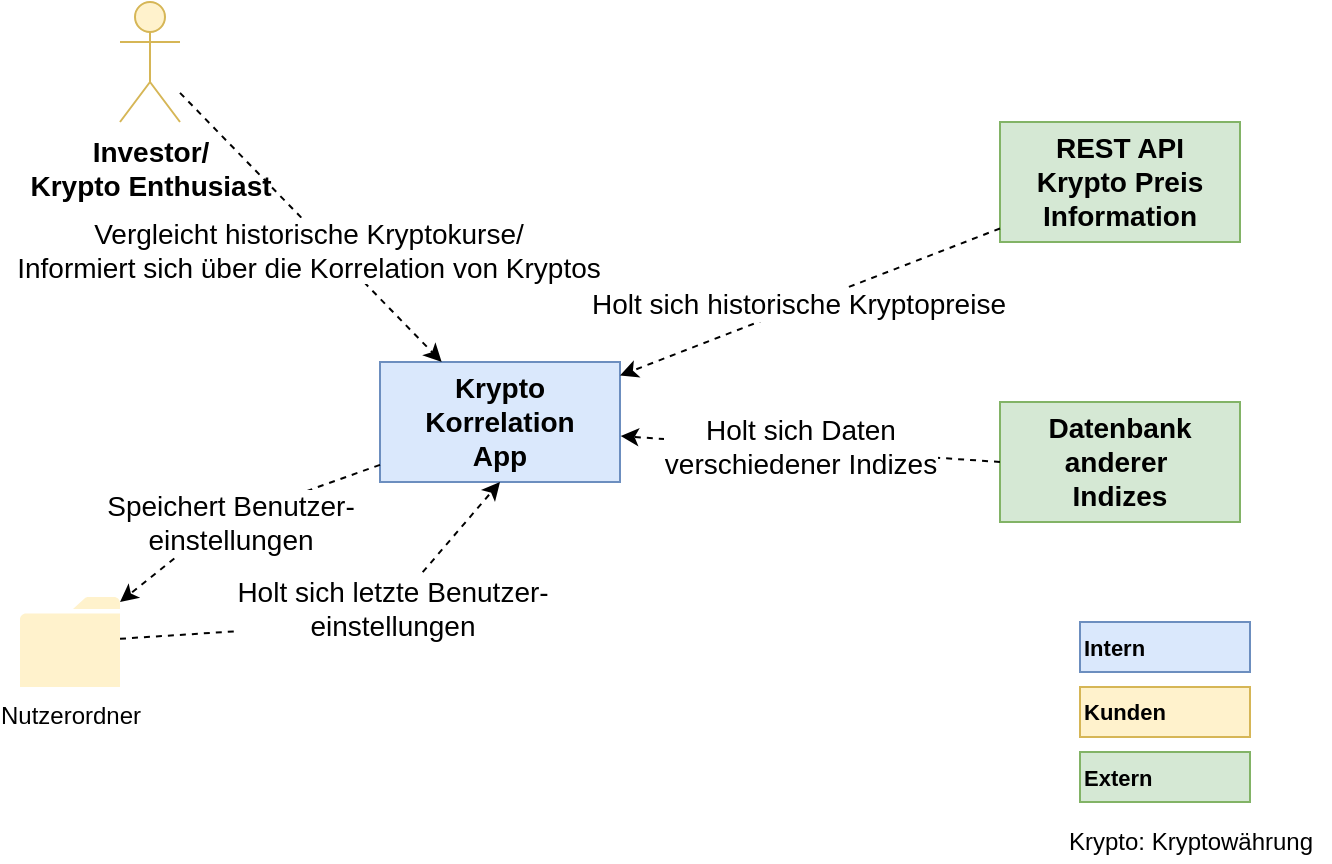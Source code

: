 <mxfile version="15.8.2"><diagram id="mlJY410Jxnj-1Olg4OZT" name="Page-1"><mxGraphModel dx="1038" dy="487" grid="1" gridSize="10" guides="1" tooltips="1" connect="1" arrows="1" fold="1" page="1" pageScale="1" pageWidth="850" pageHeight="1100" math="0" shadow="0"><root><mxCell id="0"/><mxCell id="1" parent="0"/><mxCell id="tXVnHl1xI7txC2JKYxNn-1" value="&lt;span style=&quot;font-size: 14px&quot;&gt;&lt;b&gt;Krypto&lt;br&gt;Korrelation&lt;br&gt;App&lt;br&gt;&lt;/b&gt;&lt;/span&gt;" style="rounded=0;whiteSpace=wrap;html=1;fillColor=#dae8fc;strokeColor=#6c8ebf;" parent="1" vertex="1"><mxGeometry x="320" y="230" width="120" height="60" as="geometry"/></mxCell><mxCell id="tXVnHl1xI7txC2JKYxNn-4" value="Investor/&lt;br&gt;Krypto Enthusiast" style="shape=umlActor;verticalLabelPosition=bottom;labelBackgroundColor=#ffffff;verticalAlign=top;html=1;fontStyle=1;fontSize=14;fillColor=#fff2cc;strokeColor=#d6b656;" parent="1" vertex="1"><mxGeometry x="190" y="50" width="30" height="60" as="geometry"/></mxCell><mxCell id="tXVnHl1xI7txC2JKYxNn-12" value="Vergleicht historische Kryptokurse/&lt;br&gt;Informiert sich über die Korrelation von Kryptos" style="endArrow=classic;html=1;fontSize=14;dashed=1;" parent="1" source="tXVnHl1xI7txC2JKYxNn-4" target="tXVnHl1xI7txC2JKYxNn-1" edge="1"><mxGeometry x="0.075" y="-9" width="50" height="50" relative="1" as="geometry"><mxPoint x="280" y="110" as="sourcePoint"/><mxPoint x="398" y="150" as="targetPoint"/><mxPoint as="offset"/></mxGeometry></mxCell><mxCell id="tXVnHl1xI7txC2JKYxNn-17" value="&lt;b&gt;&lt;font style=&quot;font-size: 14px&quot;&gt;REST API&lt;br&gt;Krypto Preis&lt;br&gt;Information&lt;br&gt;&lt;/font&gt;&lt;/b&gt;" style="rounded=0;whiteSpace=wrap;html=1;fillColor=#d5e8d4;strokeColor=#82b366;" parent="1" vertex="1"><mxGeometry x="630" y="110" width="120" height="60" as="geometry"/></mxCell><mxCell id="tXVnHl1xI7txC2JKYxNn-20" value="Holt sich historische Kryptopreise" style="endArrow=classic;html=1;fontSize=14;strokeColor=default;dashed=1;" parent="1" source="tXVnHl1xI7txC2JKYxNn-17" target="tXVnHl1xI7txC2JKYxNn-1" edge="1"><mxGeometry x="0.056" y="-1" width="50" height="50" relative="1" as="geometry"><mxPoint x="606" y="243.138" as="sourcePoint"/><mxPoint x="436" y="254.862" as="targetPoint"/><mxPoint as="offset"/></mxGeometry></mxCell><mxCell id="RcgfBkkKUv99_IBbFjvS-1" value="&lt;b style=&quot;font-size: 11px&quot;&gt;&lt;font style=&quot;font-size: 11px&quot;&gt;Intern&lt;/font&gt;&lt;/b&gt;" style="rounded=0;whiteSpace=wrap;html=1;fillColor=#dae8fc;strokeColor=#6c8ebf;fontSize=11;align=left;" parent="1" vertex="1"><mxGeometry x="670" y="360" width="85" height="25" as="geometry"/></mxCell><mxCell id="RcgfBkkKUv99_IBbFjvS-2" value="&lt;b style=&quot;font-size: 11px&quot;&gt;&lt;font style=&quot;font-size: 11px&quot;&gt;Kunden&lt;/font&gt;&lt;/b&gt;" style="rounded=0;whiteSpace=wrap;html=1;fillColor=#fff2cc;strokeColor=#d6b656;fontSize=11;align=left;" parent="1" vertex="1"><mxGeometry x="670" y="392.5" width="85" height="25" as="geometry"/></mxCell><mxCell id="RcgfBkkKUv99_IBbFjvS-3" value="&lt;b style=&quot;font-size: 11px&quot;&gt;&lt;font style=&quot;font-size: 11px&quot;&gt;Extern&lt;/font&gt;&lt;/b&gt;" style="rounded=0;whiteSpace=wrap;html=1;fillColor=#d5e8d4;strokeColor=#82b366;fontSize=11;align=left;" parent="1" vertex="1"><mxGeometry x="670" y="425" width="85" height="25" as="geometry"/></mxCell><mxCell id="RcgfBkkKUv99_IBbFjvS-5" value="Speichert Benutzer-&lt;br&gt;einstellungen" style="endArrow=classic;html=1;fontSize=14;dashed=1;" parent="1" source="tXVnHl1xI7txC2JKYxNn-1" target="9a8fZo7hdfpswhuGThn2-3" edge="1"><mxGeometry x="0.076" y="2" width="50" height="50" relative="1" as="geometry"><mxPoint x="300" y="370" as="sourcePoint"/><mxPoint x="210" y="374.865" as="targetPoint"/><mxPoint as="offset"/><Array as="points"><mxPoint x="240" y="310"/></Array></mxGeometry></mxCell><mxCell id="9a8fZo7hdfpswhuGThn2-1" value="&lt;b&gt;&lt;font style=&quot;font-size: 14px&quot;&gt;Datenbank&lt;br&gt;anderer&amp;nbsp;&lt;br&gt;Indizes&lt;br&gt;&lt;/font&gt;&lt;/b&gt;" style="rounded=0;whiteSpace=wrap;html=1;fillColor=#d5e8d4;strokeColor=#82b366;" vertex="1" parent="1"><mxGeometry x="630" y="250" width="120" height="60" as="geometry"/></mxCell><mxCell id="9a8fZo7hdfpswhuGThn2-2" value="Holt sich Daten &lt;br&gt;verschiedener Indizes" style="endArrow=classic;html=1;fontSize=14;strokeColor=default;dashed=1;exitX=0;exitY=0.5;exitDx=0;exitDy=0;entryX=1.003;entryY=0.617;entryDx=0;entryDy=0;entryPerimeter=0;" edge="1" parent="1" source="9a8fZo7hdfpswhuGThn2-1" target="tXVnHl1xI7txC2JKYxNn-1"><mxGeometry x="0.056" y="-1" width="50" height="50" relative="1" as="geometry"><mxPoint x="640" y="173.226" as="sourcePoint"/><mxPoint x="450" y="246.774" as="targetPoint"/><mxPoint as="offset"/><Array as="points"/></mxGeometry></mxCell><mxCell id="9a8fZo7hdfpswhuGThn2-3" value="Nutzerordner" style="sketch=0;pointerEvents=1;shadow=0;dashed=0;html=1;strokeColor=none;fillColor=#fff2cc;labelPosition=center;verticalLabelPosition=bottom;verticalAlign=top;outlineConnect=0;align=center;shape=mxgraph.office.concepts.folder;" vertex="1" parent="1"><mxGeometry x="140" y="347.5" width="50" height="45" as="geometry"/></mxCell><mxCell id="9a8fZo7hdfpswhuGThn2-4" value="Holt sich letzte Benutzer-&lt;br&gt;einstellungen" style="endArrow=classic;html=1;fontSize=14;dashed=1;entryX=0.5;entryY=1;entryDx=0;entryDy=0;" edge="1" parent="1" source="9a8fZo7hdfpswhuGThn2-3" target="tXVnHl1xI7txC2JKYxNn-1"><mxGeometry x="0.253" width="50" height="50" relative="1" as="geometry"><mxPoint x="220" y="384.865" as="sourcePoint"/><mxPoint x="345.6" y="300" as="targetPoint"/><mxPoint as="offset"/><Array as="points"><mxPoint x="320" y="360"/></Array></mxGeometry></mxCell><mxCell id="9a8fZo7hdfpswhuGThn2-5" value="Krypto: Kryptowährung" style="text;html=1;align=center;verticalAlign=middle;resizable=0;points=[];autosize=1;strokeColor=none;fillColor=none;" vertex="1" parent="1"><mxGeometry x="655" y="460" width="140" height="20" as="geometry"/></mxCell></root></mxGraphModel></diagram></mxfile>